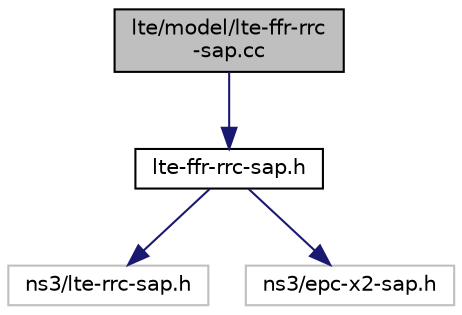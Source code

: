 digraph "lte/model/lte-ffr-rrc-sap.cc"
{
  edge [fontname="Helvetica",fontsize="10",labelfontname="Helvetica",labelfontsize="10"];
  node [fontname="Helvetica",fontsize="10",shape=record];
  Node1 [label="lte/model/lte-ffr-rrc\l-sap.cc",height=0.2,width=0.4,color="black", fillcolor="grey75", style="filled", fontcolor="black"];
  Node1 -> Node2 [color="midnightblue",fontsize="10",style="solid"];
  Node2 [label="lte-ffr-rrc-sap.h",height=0.2,width=0.4,color="black", fillcolor="white", style="filled",URL="$d3/d2a/lte-ffr-rrc-sap_8h.html"];
  Node2 -> Node3 [color="midnightblue",fontsize="10",style="solid"];
  Node3 [label="ns3/lte-rrc-sap.h",height=0.2,width=0.4,color="grey75", fillcolor="white", style="filled"];
  Node2 -> Node4 [color="midnightblue",fontsize="10",style="solid"];
  Node4 [label="ns3/epc-x2-sap.h",height=0.2,width=0.4,color="grey75", fillcolor="white", style="filled"];
}
